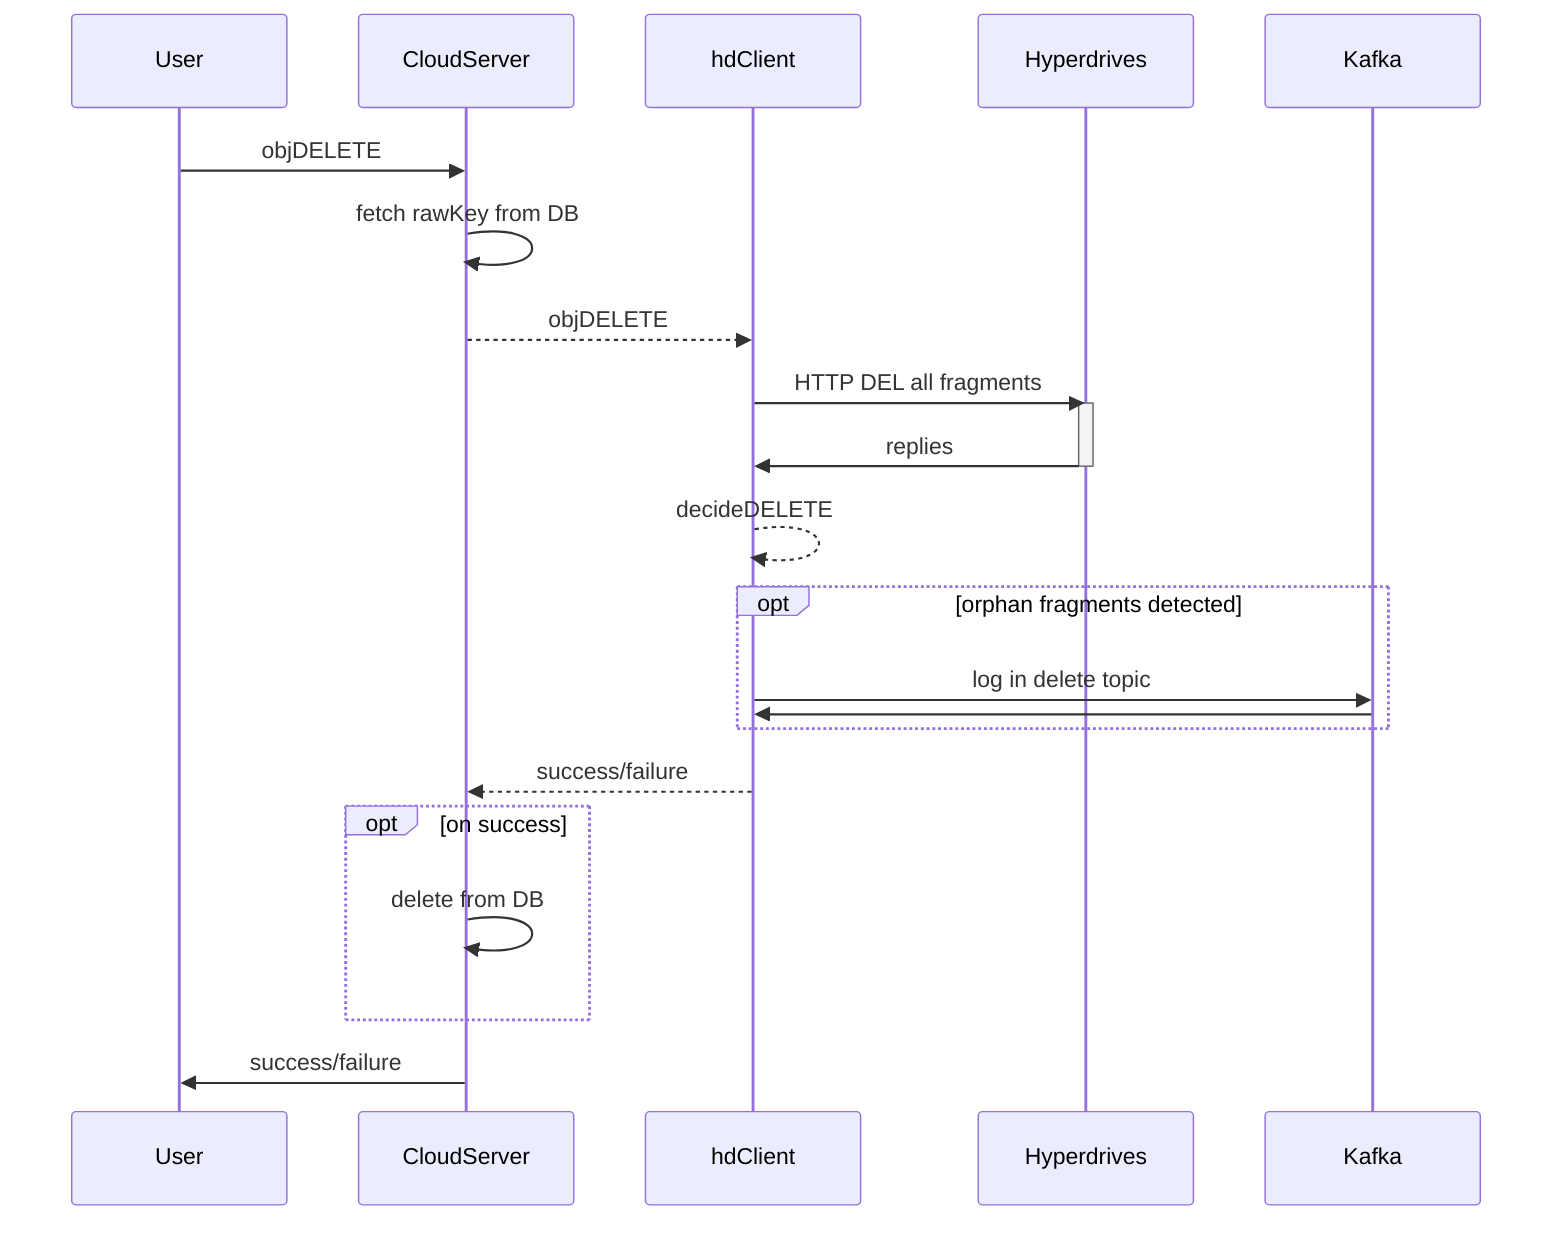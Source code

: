 sequenceDiagram
User ->> CloudServer: objDELETE
CloudServer ->> CloudServer: fetch rawKey from DB
CloudServer -->> hdClient: objDELETE
hdClient ->> Hyperdrives: HTTP DEL all fragments
activate Hyperdrives
Hyperdrives ->> hdClient: replies
deactivate Hyperdrives
hdClient -->> hdClient: decideDELETE
opt orphan fragments detected
	hdClient ->> Kafka: log in delete topic
	Kafka ->> hdClient: 
end
hdClient -->> CloudServer: success/failure 
opt on success
CloudServer ->> CloudServer: delete from DB
end
CloudServer ->> User: success/failure